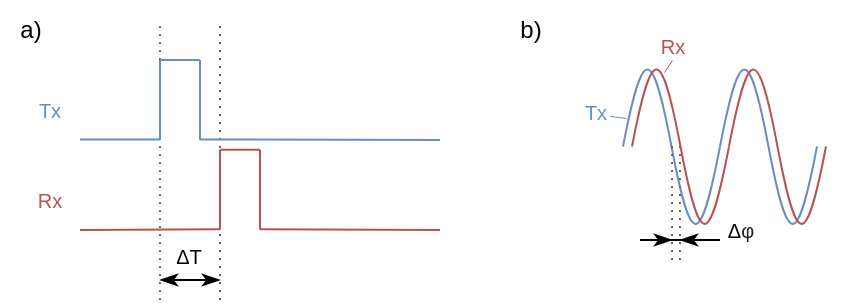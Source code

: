 <mxfile version="26.0.4">
  <diagram name="Page-1" id="EYn9lPKlorT9rFPQCNi2">
    <mxGraphModel dx="683" dy="459" grid="1" gridSize="10" guides="1" tooltips="1" connect="1" arrows="1" fold="1" page="1" pageScale="1" pageWidth="827" pageHeight="1169" math="0" shadow="0">
      <root>
        <mxCell id="0" />
        <mxCell id="1" parent="0" />
        <mxCell id="vuy8I3d3ThdNLC8oV1xK-4" value="" style="pointerEvents=1;verticalLabelPosition=bottom;shadow=0;dashed=0;align=center;html=1;verticalAlign=top;shape=mxgraph.electrical.waveforms.sine_wave;fontColor=#B85450;strokeColor=#6C8EBF;fillColor=none;" parent="1" vertex="1">
          <mxGeometry x="371.5" y="141.82" width="48.5" height="103.18" as="geometry" />
        </mxCell>
        <mxCell id="vuy8I3d3ThdNLC8oV1xK-5" value="" style="pointerEvents=1;verticalLabelPosition=bottom;shadow=0;dashed=0;align=center;html=1;verticalAlign=top;shape=mxgraph.electrical.waveforms.sine_wave;fontColor=#B85450;strokeColor=#6C8EBF;fillColor=none;strokeWidth=1;" parent="1" vertex="1">
          <mxGeometry x="420" y="141.82" width="48.5" height="103.18" as="geometry" />
        </mxCell>
        <mxCell id="4m3qHLkBoHp1KC_wKlsO-17" value="" style="endArrow=none;dashed=1;html=1;dashPattern=1 3;strokeWidth=1;rounded=0;strokeColor=#666666;" parent="1" edge="1">
          <mxGeometry width="50" height="50" relative="1" as="geometry">
            <mxPoint x="140" y="270" as="sourcePoint" />
            <mxPoint x="140" y="130" as="targetPoint" />
          </mxGeometry>
        </mxCell>
        <mxCell id="4m3qHLkBoHp1KC_wKlsO-18" value="" style="endArrow=none;dashed=1;html=1;dashPattern=1 3;strokeWidth=1;rounded=0;strokeColor=#666666;" parent="1" edge="1">
          <mxGeometry width="50" height="50" relative="1" as="geometry">
            <mxPoint x="170" y="270" as="sourcePoint" />
            <mxPoint x="170" y="130" as="targetPoint" />
          </mxGeometry>
        </mxCell>
        <mxCell id="4m3qHLkBoHp1KC_wKlsO-3" value="Tx" style="text;html=1;align=center;verticalAlign=middle;whiteSpace=wrap;rounded=0;fontColor=#6C8EBF;fontSize=10;" parent="1" vertex="1">
          <mxGeometry x="70" y="160" width="30" height="30" as="geometry" />
        </mxCell>
        <mxCell id="4m3qHLkBoHp1KC_wKlsO-5" value="" style="endArrow=none;html=1;rounded=0;fillColor=#dae8fc;strokeColor=#6C8EBF;" parent="1" edge="1">
          <mxGeometry width="50" height="50" relative="1" as="geometry">
            <mxPoint x="100" y="189.72" as="sourcePoint" />
            <mxPoint x="140" y="189.72" as="targetPoint" />
          </mxGeometry>
        </mxCell>
        <mxCell id="4m3qHLkBoHp1KC_wKlsO-6" value="" style="endArrow=none;html=1;rounded=0;fillColor=#dae8fc;strokeColor=#6c8ebf;" parent="1" edge="1">
          <mxGeometry width="50" height="50" relative="1" as="geometry">
            <mxPoint x="140" y="190" as="sourcePoint" />
            <mxPoint x="140" y="150" as="targetPoint" />
          </mxGeometry>
        </mxCell>
        <mxCell id="4m3qHLkBoHp1KC_wKlsO-7" value="" style="endArrow=none;html=1;rounded=0;fillColor=#dae8fc;strokeColor=#6c8ebf;" parent="1" edge="1">
          <mxGeometry width="50" height="50" relative="1" as="geometry">
            <mxPoint x="160" y="189.72" as="sourcePoint" />
            <mxPoint x="280" y="190" as="targetPoint" />
          </mxGeometry>
        </mxCell>
        <mxCell id="4m3qHLkBoHp1KC_wKlsO-8" value="" style="endArrow=none;html=1;rounded=0;fillColor=#dae8fc;strokeColor=#6c8ebf;" parent="1" edge="1">
          <mxGeometry width="50" height="50" relative="1" as="geometry">
            <mxPoint x="160" y="190" as="sourcePoint" />
            <mxPoint x="160" y="150" as="targetPoint" />
          </mxGeometry>
        </mxCell>
        <mxCell id="4m3qHLkBoHp1KC_wKlsO-9" value="" style="endArrow=none;html=1;rounded=0;fillColor=#dae8fc;strokeColor=#6c8ebf;" parent="1" edge="1">
          <mxGeometry width="50" height="50" relative="1" as="geometry">
            <mxPoint x="140" y="150" as="sourcePoint" />
            <mxPoint x="160" y="150" as="targetPoint" />
          </mxGeometry>
        </mxCell>
        <mxCell id="4m3qHLkBoHp1KC_wKlsO-10" value="" style="endArrow=none;html=1;rounded=0;fillColor=#f8cecc;strokeColor=#B85450;" parent="1" edge="1">
          <mxGeometry width="50" height="50" relative="1" as="geometry">
            <mxPoint x="100" y="235" as="sourcePoint" />
            <mxPoint x="170" y="234.62" as="targetPoint" />
          </mxGeometry>
        </mxCell>
        <mxCell id="4m3qHLkBoHp1KC_wKlsO-11" value="" style="endArrow=none;html=1;rounded=0;fillColor=#f8cecc;strokeColor=#b85450;" parent="1" edge="1">
          <mxGeometry width="50" height="50" relative="1" as="geometry">
            <mxPoint x="170" y="234.9" as="sourcePoint" />
            <mxPoint x="170" y="194.9" as="targetPoint" />
          </mxGeometry>
        </mxCell>
        <mxCell id="4m3qHLkBoHp1KC_wKlsO-12" value="" style="endArrow=none;html=1;rounded=0;fillColor=#f8cecc;strokeColor=#b85450;" parent="1" edge="1">
          <mxGeometry width="50" height="50" relative="1" as="geometry">
            <mxPoint x="190" y="234.62" as="sourcePoint" />
            <mxPoint x="280" y="235" as="targetPoint" />
          </mxGeometry>
        </mxCell>
        <mxCell id="4m3qHLkBoHp1KC_wKlsO-13" value="" style="endArrow=none;html=1;rounded=0;fillColor=#f8cecc;strokeColor=#b85450;" parent="1" edge="1">
          <mxGeometry width="50" height="50" relative="1" as="geometry">
            <mxPoint x="190" y="234.9" as="sourcePoint" />
            <mxPoint x="190" y="194.9" as="targetPoint" />
          </mxGeometry>
        </mxCell>
        <mxCell id="4m3qHLkBoHp1KC_wKlsO-14" value="" style="endArrow=none;html=1;rounded=0;fillColor=#f8cecc;strokeColor=#b85450;" parent="1" edge="1">
          <mxGeometry width="50" height="50" relative="1" as="geometry">
            <mxPoint x="170" y="194.9" as="sourcePoint" />
            <mxPoint x="190" y="194.9" as="targetPoint" />
          </mxGeometry>
        </mxCell>
        <mxCell id="4m3qHLkBoHp1KC_wKlsO-15" value="a)" style="text;html=1;align=center;verticalAlign=middle;resizable=0;points=[];autosize=1;strokeColor=none;fillColor=none;" parent="1" vertex="1">
          <mxGeometry x="60" y="120" width="30" height="30" as="geometry" />
        </mxCell>
        <mxCell id="4m3qHLkBoHp1KC_wKlsO-16" value="b)" style="text;html=1;align=center;verticalAlign=middle;resizable=0;points=[];autosize=1;strokeColor=none;fillColor=none;" parent="1" vertex="1">
          <mxGeometry x="310" y="120" width="30" height="30" as="geometry" />
        </mxCell>
        <mxCell id="4m3qHLkBoHp1KC_wKlsO-19" value="" style="endArrow=classicThin;startArrow=classicThin;html=1;rounded=0;startFill=1;endFill=1;" parent="1" edge="1">
          <mxGeometry width="50" height="50" relative="1" as="geometry">
            <mxPoint x="140" y="260" as="sourcePoint" />
            <mxPoint x="170" y="260" as="targetPoint" />
          </mxGeometry>
        </mxCell>
        <mxCell id="4m3qHLkBoHp1KC_wKlsO-20" value="&lt;span style=&quot;font-family: &amp;quot;Google Sans&amp;quot;, Arial, sans-serif; text-align: left; text-wrap: wrap;&quot;&gt;&lt;font style=&quot;color: rgb(0, 0, 0);&quot;&gt;Δ&lt;/font&gt;&lt;/span&gt;T" style="text;html=1;align=center;verticalAlign=middle;resizable=0;points=[];autosize=1;strokeColor=none;fillColor=none;fontSize=10;" parent="1" vertex="1">
          <mxGeometry x="134" y="233" width="40" height="30" as="geometry" />
        </mxCell>
        <mxCell id="4m3qHLkBoHp1KC_wKlsO-31" value="&lt;span style=&quot;font-family: &amp;quot;Google Sans&amp;quot;, Arial, sans-serif; text-align: left; text-wrap: wrap;&quot;&gt;&lt;font style=&quot;color: rgb(0, 0, 0);&quot;&gt;Δ&lt;/font&gt;&lt;/span&gt;&lt;span style=&quot;color: rgb(32, 33, 34); font-family: sans-serif; text-align: start; text-wrap: wrap; background-color: rgb(255, 255, 255);&quot;&gt;&lt;font&gt;φ&lt;/font&gt;&lt;/span&gt;" style="text;html=1;align=center;verticalAlign=middle;resizable=0;points=[];autosize=1;strokeColor=none;fillColor=none;fontSize=10;" parent="1" vertex="1">
          <mxGeometry x="410" y="220" width="40" height="30" as="geometry" />
        </mxCell>
        <mxCell id="4m3qHLkBoHp1KC_wKlsO-34" value="Tx" style="text;html=1;align=center;verticalAlign=middle;whiteSpace=wrap;rounded=0;fontColor=#6C8EBF;fontSize=10;" parent="1" vertex="1">
          <mxGeometry x="328" y="161" width="60" height="30" as="geometry" />
        </mxCell>
        <mxCell id="4m3qHLkBoHp1KC_wKlsO-37" value="" style="endArrow=none;dashed=1;html=1;dashPattern=1 3;strokeWidth=1;rounded=0;strokeColor=#666666;" parent="1" edge="1">
          <mxGeometry width="50" height="50" relative="1" as="geometry">
            <mxPoint x="400" y="250" as="sourcePoint" />
            <mxPoint x="400" y="190" as="targetPoint" />
          </mxGeometry>
        </mxCell>
        <mxCell id="4m3qHLkBoHp1KC_wKlsO-38" value="" style="endArrow=none;dashed=1;html=1;dashPattern=1 3;strokeWidth=1;rounded=0;strokeColor=#666666;" parent="1" edge="1">
          <mxGeometry width="50" height="50" relative="1" as="geometry">
            <mxPoint x="396" y="250" as="sourcePoint" />
            <mxPoint x="396" y="190" as="targetPoint" />
          </mxGeometry>
        </mxCell>
        <mxCell id="4m3qHLkBoHp1KC_wKlsO-39" value="Rx" style="text;html=1;align=center;verticalAlign=middle;resizable=0;points=[];autosize=1;strokeColor=none;fillColor=none;fontColor=#B85450;fontSize=10;" parent="1" vertex="1">
          <mxGeometry x="376" y="128" width="40" height="30" as="geometry" />
        </mxCell>
        <mxCell id="4m3qHLkBoHp1KC_wKlsO-40" value="" style="endArrow=none;html=1;rounded=0;" parent="1" edge="1">
          <mxGeometry width="50" height="50" relative="1" as="geometry">
            <mxPoint x="380" y="240" as="sourcePoint" />
            <mxPoint x="420" y="240" as="targetPoint" />
          </mxGeometry>
        </mxCell>
        <mxCell id="4m3qHLkBoHp1KC_wKlsO-41" value="" style="endArrow=classicThin;html=1;rounded=0;endFill=1;" parent="1" edge="1">
          <mxGeometry width="50" height="50" relative="1" as="geometry">
            <mxPoint x="380" y="240" as="sourcePoint" />
            <mxPoint x="396" y="240" as="targetPoint" />
          </mxGeometry>
        </mxCell>
        <mxCell id="4m3qHLkBoHp1KC_wKlsO-42" value="" style="endArrow=none;html=1;rounded=0;startArrow=classicThin;startFill=1;endFill=0;" parent="1" edge="1">
          <mxGeometry width="50" height="50" relative="1" as="geometry">
            <mxPoint x="400" y="240" as="sourcePoint" />
            <mxPoint x="416" y="240" as="targetPoint" />
          </mxGeometry>
        </mxCell>
        <mxCell id="4m3qHLkBoHp1KC_wKlsO-43" value="Rx" style="text;html=1;align=center;verticalAlign=middle;whiteSpace=wrap;rounded=0;fontColor=#B85450;fontSize=10;" parent="1" vertex="1">
          <mxGeometry x="70" y="205" width="30" height="30" as="geometry" />
        </mxCell>
        <mxCell id="4m3qHLkBoHp1KC_wKlsO-44" value="&amp;nbsp;&amp;nbsp;" style="text;html=1;align=center;verticalAlign=middle;resizable=0;points=[];autosize=1;strokeColor=none;fillColor=none;" parent="1" vertex="1">
          <mxGeometry x="450" y="140" width="30" height="30" as="geometry" />
        </mxCell>
        <mxCell id="4m3qHLkBoHp1KC_wKlsO-45" value="" style="endArrow=none;html=1;rounded=0;strokeWidth=0.5;fillColor=#f8cecc;strokeColor=#B85450;" parent="1" edge="1">
          <mxGeometry width="50" height="50" relative="1" as="geometry">
            <mxPoint x="392" y="156" as="sourcePoint" />
            <mxPoint x="396" y="150" as="targetPoint" />
          </mxGeometry>
        </mxCell>
        <mxCell id="4m3qHLkBoHp1KC_wKlsO-46" value="" style="endArrow=none;html=1;rounded=0;strokeWidth=0.5;fillColor=#dae8fc;strokeColor=#6C8EBF;" parent="1" edge="1">
          <mxGeometry width="50" height="50" relative="1" as="geometry">
            <mxPoint x="365" y="178" as="sourcePoint" />
            <mxPoint x="373" y="179" as="targetPoint" />
          </mxGeometry>
        </mxCell>
        <mxCell id="vuy8I3d3ThdNLC8oV1xK-7" value="" style="pointerEvents=1;verticalLabelPosition=bottom;shadow=0;dashed=0;align=center;html=1;verticalAlign=top;shape=mxgraph.electrical.waveforms.sine_wave;fontColor=#B85450;strokeColor=#B85450;fillColor=none;strokeWidth=1;" parent="1" vertex="1">
          <mxGeometry x="424.5" y="141.82" width="48.5" height="103.18" as="geometry" />
        </mxCell>
        <mxCell id="vuy8I3d3ThdNLC8oV1xK-6" value="" style="pointerEvents=1;verticalLabelPosition=bottom;shadow=0;dashed=0;align=center;html=1;verticalAlign=top;shape=mxgraph.electrical.waveforms.sine_wave;fontColor=#B85450;strokeColor=#B85450;fillColor=none;" parent="1" vertex="1">
          <mxGeometry x="376" y="141.82" width="48.5" height="103.18" as="geometry" />
        </mxCell>
      </root>
    </mxGraphModel>
  </diagram>
</mxfile>
